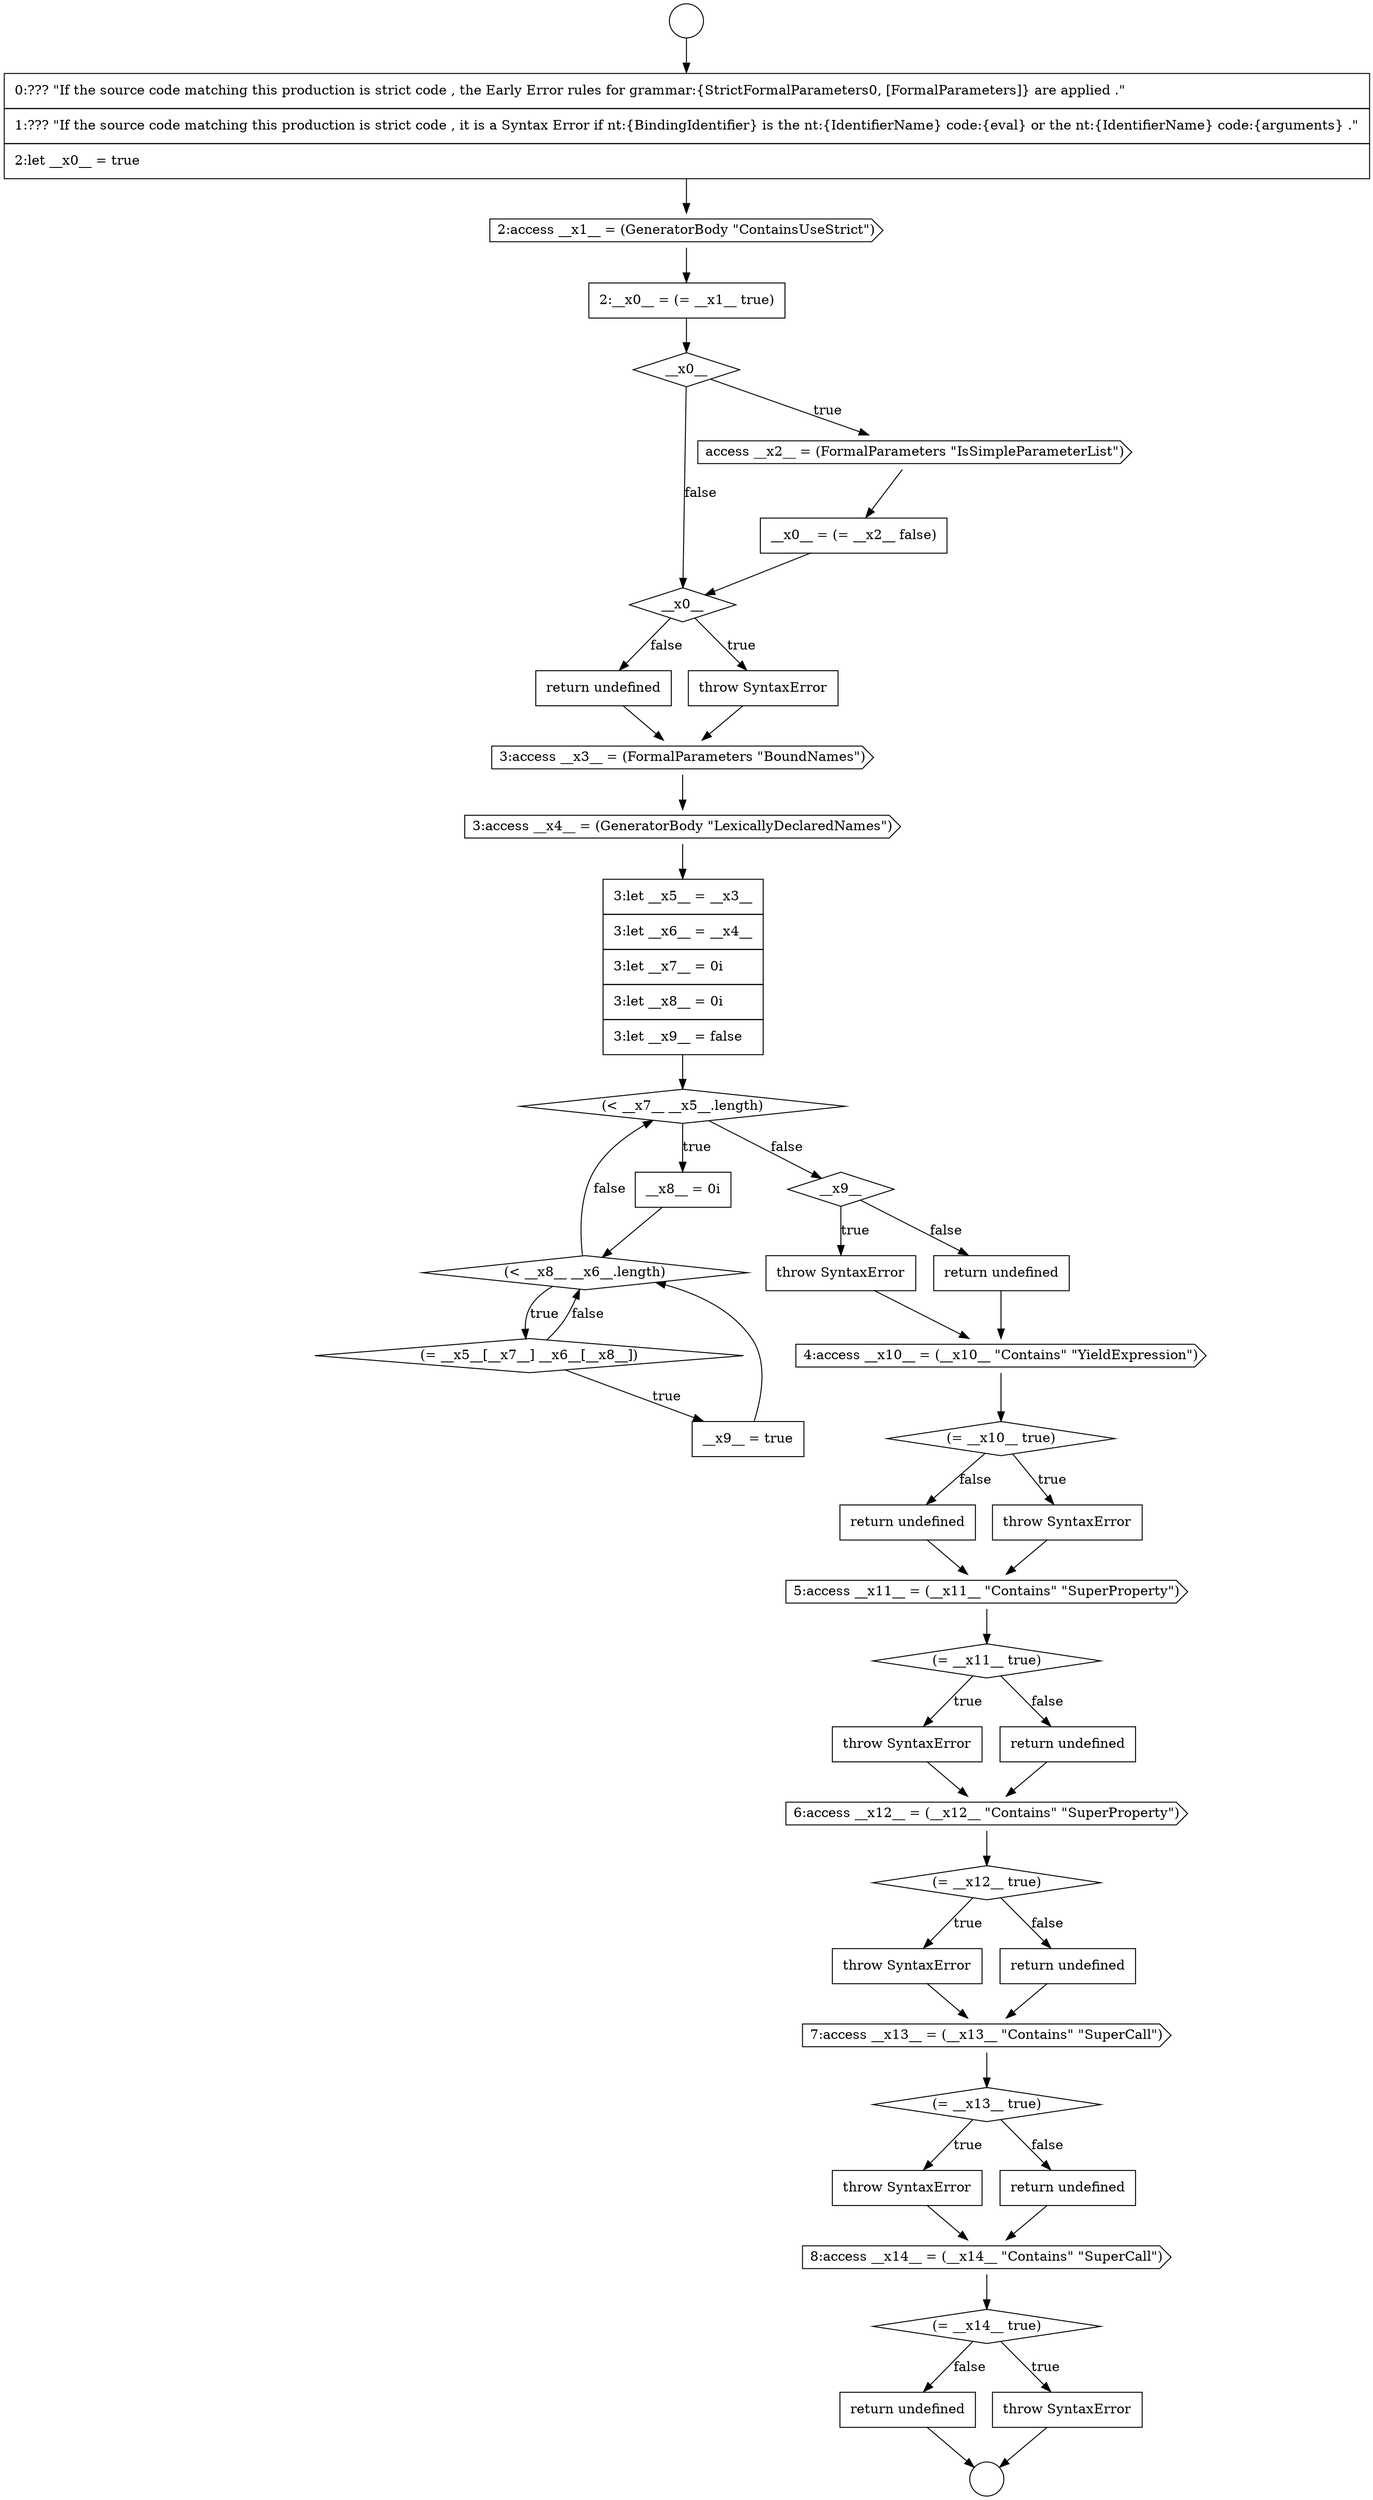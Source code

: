 digraph {
  node16765 [shape=diamond, label=<<font color="black">(= __x10__ true)</font>> color="black" fillcolor="white" style=filled]
  node16752 [shape=none, margin=0, label=<<font color="black">
    <table border="0" cellborder="1" cellspacing="0" cellpadding="10">
      <tr><td align="left">return undefined</td></tr>
    </table>
  </font>> color="black" fillcolor="white" style=filled]
  node16780 [shape=cds, label=<<font color="black">8:access __x14__ = (__x14__ &quot;Contains&quot; &quot;SuperCall&quot;)</font>> color="black" fillcolor="white" style=filled]
  node16747 [shape=diamond, label=<<font color="black">__x0__</font>> color="black" fillcolor="white" style=filled]
  node16750 [shape=diamond, label=<<font color="black">__x0__</font>> color="black" fillcolor="white" style=filled]
  node16759 [shape=diamond, label=<<font color="black">(= __x5__[__x7__] __x6__[__x8__])</font>> color="black" fillcolor="white" style=filled]
  node16746 [shape=none, margin=0, label=<<font color="black">
    <table border="0" cellborder="1" cellspacing="0" cellpadding="10">
      <tr><td align="left">2:__x0__ = (= __x1__ true)</td></tr>
    </table>
  </font>> color="black" fillcolor="white" style=filled]
  node16778 [shape=none, margin=0, label=<<font color="black">
    <table border="0" cellborder="1" cellspacing="0" cellpadding="10">
      <tr><td align="left">throw SyntaxError</td></tr>
    </table>
  </font>> color="black" fillcolor="white" style=filled]
  node16743 [shape=circle label=" " color="black" fillcolor="white" style=filled]
  node16777 [shape=diamond, label=<<font color="black">(= __x13__ true)</font>> color="black" fillcolor="white" style=filled]
  node16745 [shape=cds, label=<<font color="black">2:access __x1__ = (GeneratorBody &quot;ContainsUseStrict&quot;)</font>> color="black" fillcolor="white" style=filled]
  node16762 [shape=none, margin=0, label=<<font color="black">
    <table border="0" cellborder="1" cellspacing="0" cellpadding="10">
      <tr><td align="left">throw SyntaxError</td></tr>
    </table>
  </font>> color="black" fillcolor="white" style=filled]
  node16757 [shape=none, margin=0, label=<<font color="black">
    <table border="0" cellborder="1" cellspacing="0" cellpadding="10">
      <tr><td align="left">__x8__ = 0i</td></tr>
    </table>
  </font>> color="black" fillcolor="white" style=filled]
  node16772 [shape=cds, label=<<font color="black">6:access __x12__ = (__x12__ &quot;Contains&quot; &quot;SuperProperty&quot;)</font>> color="black" fillcolor="white" style=filled]
  node16744 [shape=none, margin=0, label=<<font color="black">
    <table border="0" cellborder="1" cellspacing="0" cellpadding="10">
      <tr><td align="left">0:??? &quot;If the source code matching this production is strict code , the Early Error rules for grammar:{StrictFormalParameters0, [FormalParameters]} are applied .&quot;</td></tr>
      <tr><td align="left">1:??? &quot;If the source code matching this production is strict code , it is a Syntax Error if nt:{BindingIdentifier} is the nt:{IdentifierName} code:{eval} or the nt:{IdentifierName} code:{arguments} .&quot;</td></tr>
      <tr><td align="left">2:let __x0__ = true</td></tr>
    </table>
  </font>> color="black" fillcolor="white" style=filled]
  node16753 [shape=cds, label=<<font color="black">3:access __x3__ = (FormalParameters &quot;BoundNames&quot;)</font>> color="black" fillcolor="white" style=filled]
  node16776 [shape=cds, label=<<font color="black">7:access __x13__ = (__x13__ &quot;Contains&quot; &quot;SuperCall&quot;)</font>> color="black" fillcolor="white" style=filled]
  node16751 [shape=none, margin=0, label=<<font color="black">
    <table border="0" cellborder="1" cellspacing="0" cellpadding="10">
      <tr><td align="left">throw SyntaxError</td></tr>
    </table>
  </font>> color="black" fillcolor="white" style=filled]
  node16748 [shape=cds, label=<<font color="black">access __x2__ = (FormalParameters &quot;IsSimpleParameterList&quot;)</font>> color="black" fillcolor="white" style=filled]
  node16768 [shape=cds, label=<<font color="black">5:access __x11__ = (__x11__ &quot;Contains&quot; &quot;SuperProperty&quot;)</font>> color="black" fillcolor="white" style=filled]
  node16761 [shape=diamond, label=<<font color="black">__x9__</font>> color="black" fillcolor="white" style=filled]
  node16783 [shape=none, margin=0, label=<<font color="black">
    <table border="0" cellborder="1" cellspacing="0" cellpadding="10">
      <tr><td align="left">return undefined</td></tr>
    </table>
  </font>> color="black" fillcolor="white" style=filled]
  node16758 [shape=diamond, label=<<font color="black">(&lt; __x8__ __x6__.length)</font>> color="black" fillcolor="white" style=filled]
  node16773 [shape=diamond, label=<<font color="black">(= __x12__ true)</font>> color="black" fillcolor="white" style=filled]
  node16754 [shape=cds, label=<<font color="black">3:access __x4__ = (GeneratorBody &quot;LexicallyDeclaredNames&quot;)</font>> color="black" fillcolor="white" style=filled]
  node16769 [shape=diamond, label=<<font color="black">(= __x11__ true)</font>> color="black" fillcolor="white" style=filled]
  node16779 [shape=none, margin=0, label=<<font color="black">
    <table border="0" cellborder="1" cellspacing="0" cellpadding="10">
      <tr><td align="left">return undefined</td></tr>
    </table>
  </font>> color="black" fillcolor="white" style=filled]
  node16764 [shape=cds, label=<<font color="black">4:access __x10__ = (__x10__ &quot;Contains&quot; &quot;YieldExpression&quot;)</font>> color="black" fillcolor="white" style=filled]
  node16782 [shape=none, margin=0, label=<<font color="black">
    <table border="0" cellborder="1" cellspacing="0" cellpadding="10">
      <tr><td align="left">throw SyntaxError</td></tr>
    </table>
  </font>> color="black" fillcolor="white" style=filled]
  node16774 [shape=none, margin=0, label=<<font color="black">
    <table border="0" cellborder="1" cellspacing="0" cellpadding="10">
      <tr><td align="left">throw SyntaxError</td></tr>
    </table>
  </font>> color="black" fillcolor="white" style=filled]
  node16767 [shape=none, margin=0, label=<<font color="black">
    <table border="0" cellborder="1" cellspacing="0" cellpadding="10">
      <tr><td align="left">return undefined</td></tr>
    </table>
  </font>> color="black" fillcolor="white" style=filled]
  node16742 [shape=circle label=" " color="black" fillcolor="white" style=filled]
  node16755 [shape=none, margin=0, label=<<font color="black">
    <table border="0" cellborder="1" cellspacing="0" cellpadding="10">
      <tr><td align="left">3:let __x5__ = __x3__</td></tr>
      <tr><td align="left">3:let __x6__ = __x4__</td></tr>
      <tr><td align="left">3:let __x7__ = 0i</td></tr>
      <tr><td align="left">3:let __x8__ = 0i</td></tr>
      <tr><td align="left">3:let __x9__ = false</td></tr>
    </table>
  </font>> color="black" fillcolor="white" style=filled]
  node16770 [shape=none, margin=0, label=<<font color="black">
    <table border="0" cellborder="1" cellspacing="0" cellpadding="10">
      <tr><td align="left">throw SyntaxError</td></tr>
    </table>
  </font>> color="black" fillcolor="white" style=filled]
  node16763 [shape=none, margin=0, label=<<font color="black">
    <table border="0" cellborder="1" cellspacing="0" cellpadding="10">
      <tr><td align="left">return undefined</td></tr>
    </table>
  </font>> color="black" fillcolor="white" style=filled]
  node16749 [shape=none, margin=0, label=<<font color="black">
    <table border="0" cellborder="1" cellspacing="0" cellpadding="10">
      <tr><td align="left">__x0__ = (= __x2__ false)</td></tr>
    </table>
  </font>> color="black" fillcolor="white" style=filled]
  node16781 [shape=diamond, label=<<font color="black">(= __x14__ true)</font>> color="black" fillcolor="white" style=filled]
  node16766 [shape=none, margin=0, label=<<font color="black">
    <table border="0" cellborder="1" cellspacing="0" cellpadding="10">
      <tr><td align="left">throw SyntaxError</td></tr>
    </table>
  </font>> color="black" fillcolor="white" style=filled]
  node16756 [shape=diamond, label=<<font color="black">(&lt; __x7__ __x5__.length)</font>> color="black" fillcolor="white" style=filled]
  node16771 [shape=none, margin=0, label=<<font color="black">
    <table border="0" cellborder="1" cellspacing="0" cellpadding="10">
      <tr><td align="left">return undefined</td></tr>
    </table>
  </font>> color="black" fillcolor="white" style=filled]
  node16760 [shape=none, margin=0, label=<<font color="black">
    <table border="0" cellborder="1" cellspacing="0" cellpadding="10">
      <tr><td align="left">__x9__ = true</td></tr>
    </table>
  </font>> color="black" fillcolor="white" style=filled]
  node16775 [shape=none, margin=0, label=<<font color="black">
    <table border="0" cellborder="1" cellspacing="0" cellpadding="10">
      <tr><td align="left">return undefined</td></tr>
    </table>
  </font>> color="black" fillcolor="white" style=filled]
  node16768 -> node16769 [ color="black"]
  node16744 -> node16745 [ color="black"]
  node16745 -> node16746 [ color="black"]
  node16750 -> node16751 [label=<<font color="black">true</font>> color="black"]
  node16750 -> node16752 [label=<<font color="black">false</font>> color="black"]
  node16783 -> node16743 [ color="black"]
  node16760 -> node16758 [ color="black"]
  node16747 -> node16748 [label=<<font color="black">true</font>> color="black"]
  node16747 -> node16750 [label=<<font color="black">false</font>> color="black"]
  node16769 -> node16770 [label=<<font color="black">true</font>> color="black"]
  node16769 -> node16771 [label=<<font color="black">false</font>> color="black"]
  node16762 -> node16764 [ color="black"]
  node16780 -> node16781 [ color="black"]
  node16756 -> node16757 [label=<<font color="black">true</font>> color="black"]
  node16756 -> node16761 [label=<<font color="black">false</font>> color="black"]
  node16752 -> node16753 [ color="black"]
  node16771 -> node16772 [ color="black"]
  node16759 -> node16760 [label=<<font color="black">true</font>> color="black"]
  node16759 -> node16758 [label=<<font color="black">false</font>> color="black"]
  node16753 -> node16754 [ color="black"]
  node16749 -> node16750 [ color="black"]
  node16776 -> node16777 [ color="black"]
  node16767 -> node16768 [ color="black"]
  node16773 -> node16774 [label=<<font color="black">true</font>> color="black"]
  node16773 -> node16775 [label=<<font color="black">false</font>> color="black"]
  node16778 -> node16780 [ color="black"]
  node16755 -> node16756 [ color="black"]
  node16746 -> node16747 [ color="black"]
  node16774 -> node16776 [ color="black"]
  node16777 -> node16778 [label=<<font color="black">true</font>> color="black"]
  node16777 -> node16779 [label=<<font color="black">false</font>> color="black"]
  node16765 -> node16766 [label=<<font color="black">true</font>> color="black"]
  node16765 -> node16767 [label=<<font color="black">false</font>> color="black"]
  node16766 -> node16768 [ color="black"]
  node16781 -> node16782 [label=<<font color="black">true</font>> color="black"]
  node16781 -> node16783 [label=<<font color="black">false</font>> color="black"]
  node16770 -> node16772 [ color="black"]
  node16748 -> node16749 [ color="black"]
  node16754 -> node16755 [ color="black"]
  node16772 -> node16773 [ color="black"]
  node16758 -> node16759 [label=<<font color="black">true</font>> color="black"]
  node16758 -> node16756 [label=<<font color="black">false</font>> color="black"]
  node16782 -> node16743 [ color="black"]
  node16763 -> node16764 [ color="black"]
  node16775 -> node16776 [ color="black"]
  node16742 -> node16744 [ color="black"]
  node16751 -> node16753 [ color="black"]
  node16761 -> node16762 [label=<<font color="black">true</font>> color="black"]
  node16761 -> node16763 [label=<<font color="black">false</font>> color="black"]
  node16779 -> node16780 [ color="black"]
  node16757 -> node16758 [ color="black"]
  node16764 -> node16765 [ color="black"]
}
